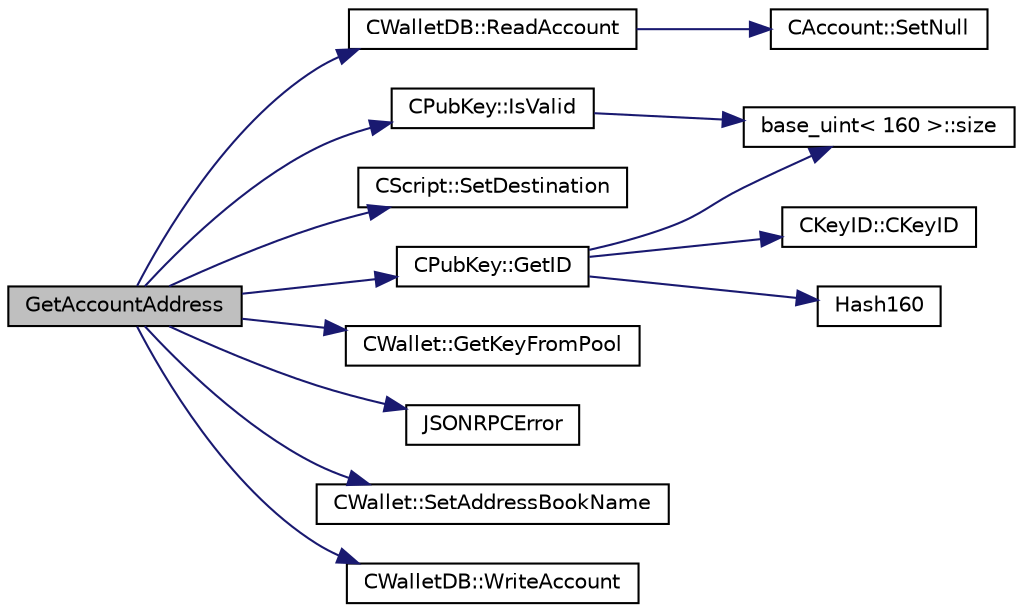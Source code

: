 digraph "GetAccountAddress"
{
  edge [fontname="Helvetica",fontsize="10",labelfontname="Helvetica",labelfontsize="10"];
  node [fontname="Helvetica",fontsize="10",shape=record];
  rankdir="LR";
  Node225 [label="GetAccountAddress",height=0.2,width=0.4,color="black", fillcolor="grey75", style="filled", fontcolor="black"];
  Node225 -> Node226 [color="midnightblue",fontsize="10",style="solid",fontname="Helvetica"];
  Node226 [label="CWalletDB::ReadAccount",height=0.2,width=0.4,color="black", fillcolor="white", style="filled",URL="$d4/d90/class_c_wallet_d_b.html#afa8d9d374072629b360adb49b9bdd584"];
  Node226 -> Node227 [color="midnightblue",fontsize="10",style="solid",fontname="Helvetica"];
  Node227 [label="CAccount::SetNull",height=0.2,width=0.4,color="black", fillcolor="white", style="filled",URL="$d2/d98/class_c_account.html#ac63a4127fd899a21a5916a86588e809a"];
  Node225 -> Node228 [color="midnightblue",fontsize="10",style="solid",fontname="Helvetica"];
  Node228 [label="CPubKey::IsValid",height=0.2,width=0.4,color="black", fillcolor="white", style="filled",URL="$da/d4e/class_c_pub_key.html#a4fa94293cf8577fd039b9a133f6c7f30"];
  Node228 -> Node229 [color="midnightblue",fontsize="10",style="solid",fontname="Helvetica"];
  Node229 [label="base_uint\< 160 \>::size",height=0.2,width=0.4,color="black", fillcolor="white", style="filled",URL="$da/df7/classbase__uint.html#a1f49b034e686269601ea89b0319b8004"];
  Node225 -> Node230 [color="midnightblue",fontsize="10",style="solid",fontname="Helvetica"];
  Node230 [label="CScript::SetDestination",height=0.2,width=0.4,color="black", fillcolor="white", style="filled",URL="$d9/d4b/class_c_script.html#ad1b5a9077241aa06116040c4f1b7c31e"];
  Node225 -> Node231 [color="midnightblue",fontsize="10",style="solid",fontname="Helvetica"];
  Node231 [label="CPubKey::GetID",height=0.2,width=0.4,color="black", fillcolor="white", style="filled",URL="$da/d4e/class_c_pub_key.html#a2675f7e6f72eff68e7a5227289feb021"];
  Node231 -> Node232 [color="midnightblue",fontsize="10",style="solid",fontname="Helvetica"];
  Node232 [label="CKeyID::CKeyID",height=0.2,width=0.4,color="black", fillcolor="white", style="filled",URL="$dd/d88/class_c_key_i_d.html#a01dbd3c37820a2ffe89d106c6a7cf53d"];
  Node231 -> Node233 [color="midnightblue",fontsize="10",style="solid",fontname="Helvetica"];
  Node233 [label="Hash160",height=0.2,width=0.4,color="black", fillcolor="white", style="filled",URL="$db/dfb/hash_8h.html#a4490f70ddae16e9e48460a0416a48a6b"];
  Node231 -> Node229 [color="midnightblue",fontsize="10",style="solid",fontname="Helvetica"];
  Node225 -> Node234 [color="midnightblue",fontsize="10",style="solid",fontname="Helvetica"];
  Node234 [label="CWallet::GetKeyFromPool",height=0.2,width=0.4,color="black", fillcolor="white", style="filled",URL="$d2/de5/class_c_wallet.html#a18549ec5c472c003afc4794daeb9adfd"];
  Node225 -> Node235 [color="midnightblue",fontsize="10",style="solid",fontname="Helvetica"];
  Node235 [label="JSONRPCError",height=0.2,width=0.4,color="black", fillcolor="white", style="filled",URL="$d2/d30/rpcprotocol_8cpp.html#a17b1bb111ab339efc951929834766039"];
  Node225 -> Node236 [color="midnightblue",fontsize="10",style="solid",fontname="Helvetica"];
  Node236 [label="CWallet::SetAddressBookName",height=0.2,width=0.4,color="black", fillcolor="white", style="filled",URL="$d2/de5/class_c_wallet.html#a95d2dd3693db562aa11afbecf33e1276"];
  Node225 -> Node237 [color="midnightblue",fontsize="10",style="solid",fontname="Helvetica"];
  Node237 [label="CWalletDB::WriteAccount",height=0.2,width=0.4,color="black", fillcolor="white", style="filled",URL="$d4/d90/class_c_wallet_d_b.html#afef640a4990f74fd5af7178c99415cf3"];
}
